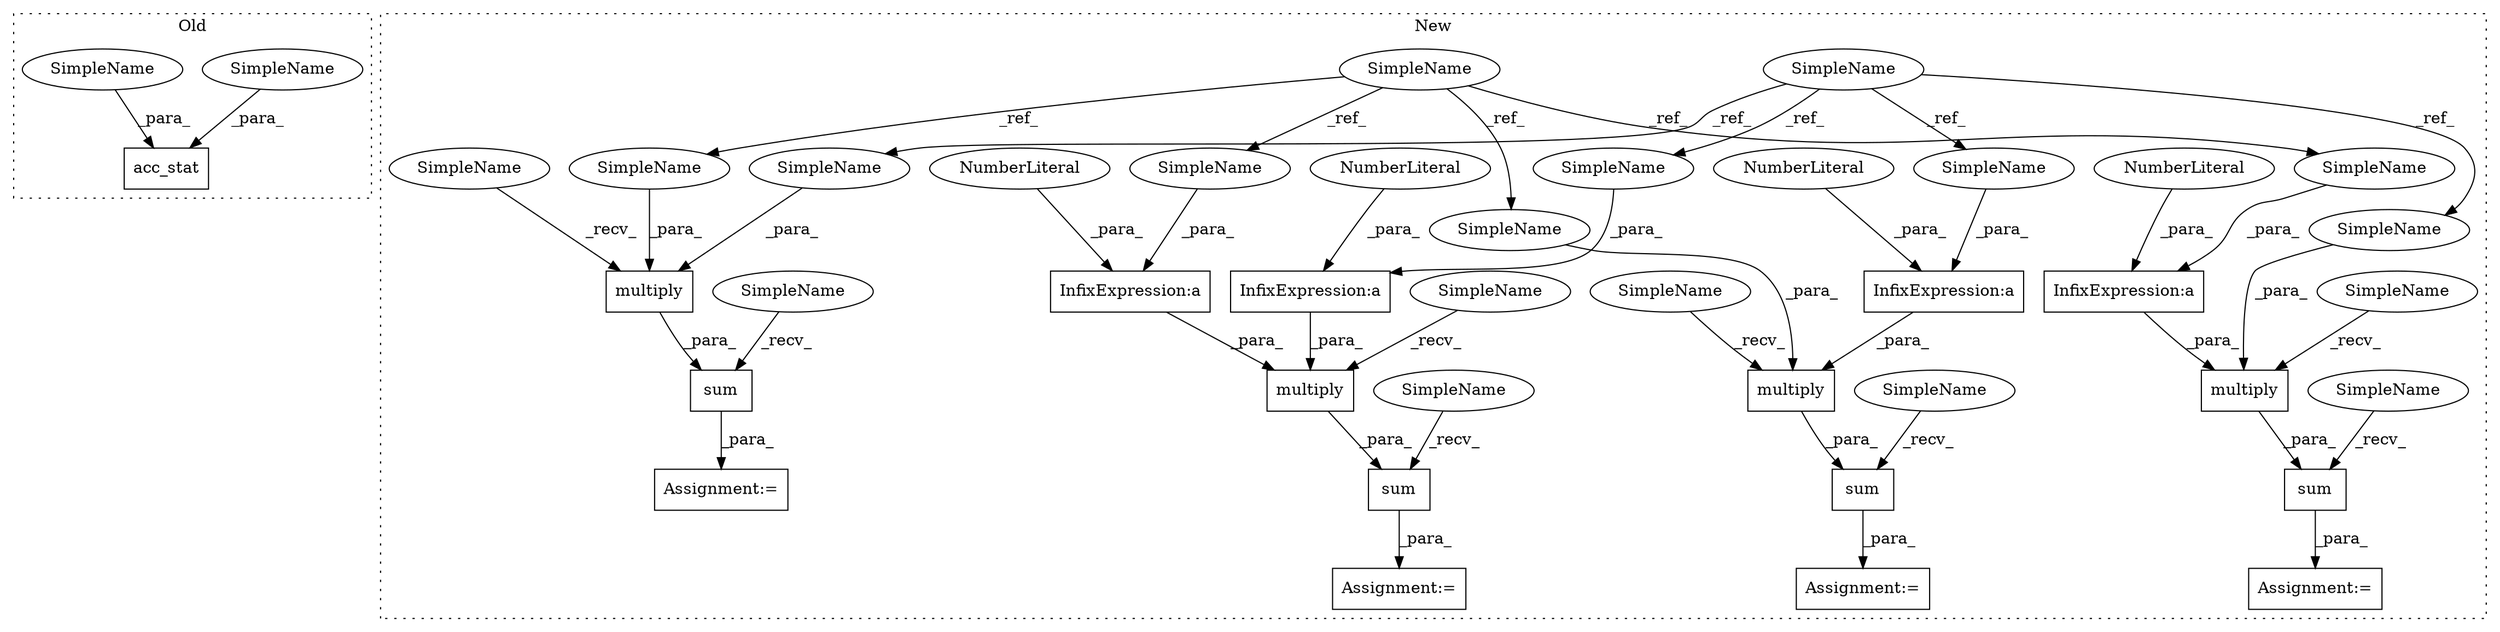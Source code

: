 digraph G {
subgraph cluster0 {
1 [label="acc_stat" a="32" s="2176,2208" l="9,1" shape="box"];
36 [label="SimpleName" a="42" s="2185" l="8" shape="ellipse"];
41 [label="SimpleName" a="42" s="2194" l="14" shape="ellipse"];
label = "Old";
style="dotted";
}
subgraph cluster1 {
2 [label="sum" a="32" s="2653,2708" l="4,1" shape="box"];
3 [label="InfixExpression:a" a="27" s="2673" l="3" shape="box"];
4 [label="NumberLiteral" a="34" s="2672" l="1" shape="ellipse"];
5 [label="multiply" a="32" s="2663,2699" l="9,1" shape="box"];
6 [label="sum" a="32" s="2258,2313" l="4,1" shape="box"];
7 [label="InfixExpression:a" a="27" s="2287" l="3" shape="box"];
8 [label="NumberLiteral" a="34" s="2286" l="1" shape="ellipse"];
9 [label="SimpleName" a="42" s="2191" l="14" shape="ellipse"];
10 [label="sum" a="32" s="2329,2380" l="4,1" shape="box"];
11 [label="multiply" a="32" s="2268,2304" l="9,1" shape="box"];
12 [label="SimpleName" a="42" s="2057" l="8" shape="ellipse"];
13 [label="multiply" a="32" s="2339,2371" l="9,1" shape="box"];
14 [label="Assignment:=" a="7" s="2322" l="1" shape="box"];
15 [label="Assignment:=" a="7" s="2646" l="1" shape="box"];
16 [label="Assignment:=" a="7" s="2251" l="1" shape="box"];
17 [label="InfixExpression:a" a="27" s="2596" l="3" shape="box"];
18 [label="InfixExpression:a" a="27" s="2609" l="3" shape="box"];
19 [label="NumberLiteral" a="34" s="2608" l="1" shape="ellipse"];
20 [label="NumberLiteral" a="34" s="2595" l="1" shape="ellipse"];
21 [label="sum" a="32" s="2576,2635" l="4,1" shape="box"];
22 [label="multiply" a="32" s="2586,2626" l="9,1" shape="box"];
23 [label="Assignment:=" a="7" s="2569" l="1" shape="box"];
24 [label="SimpleName" a="42" s="2570" l="5" shape="ellipse"];
25 [label="SimpleName" a="42" s="2252" l="5" shape="ellipse"];
26 [label="SimpleName" a="42" s="2262" l="5" shape="ellipse"];
27 [label="SimpleName" a="42" s="2647" l="5" shape="ellipse"];
28 [label="SimpleName" a="42" s="2657" l="5" shape="ellipse"];
29 [label="SimpleName" a="42" s="2580" l="5" shape="ellipse"];
30 [label="SimpleName" a="42" s="2323" l="5" shape="ellipse"];
31 [label="SimpleName" a="42" s="2333" l="5" shape="ellipse"];
32 [label="SimpleName" a="42" s="2348" l="8" shape="ellipse"];
33 [label="SimpleName" a="42" s="2599" l="8" shape="ellipse"];
34 [label="SimpleName" a="42" s="2676" l="8" shape="ellipse"];
35 [label="SimpleName" a="42" s="2277" l="8" shape="ellipse"];
37 [label="SimpleName" a="42" s="2685" l="14" shape="ellipse"];
38 [label="SimpleName" a="42" s="2612" l="14" shape="ellipse"];
39 [label="SimpleName" a="42" s="2357" l="14" shape="ellipse"];
40 [label="SimpleName" a="42" s="2290" l="14" shape="ellipse"];
label = "New";
style="dotted";
}
2 -> 15 [label="_para_"];
3 -> 5 [label="_para_"];
4 -> 3 [label="_para_"];
5 -> 2 [label="_para_"];
6 -> 16 [label="_para_"];
7 -> 11 [label="_para_"];
8 -> 7 [label="_para_"];
9 -> 40 [label="_ref_"];
9 -> 38 [label="_ref_"];
9 -> 39 [label="_ref_"];
9 -> 37 [label="_ref_"];
10 -> 14 [label="_para_"];
11 -> 6 [label="_para_"];
12 -> 33 [label="_ref_"];
12 -> 34 [label="_ref_"];
12 -> 35 [label="_ref_"];
12 -> 32 [label="_ref_"];
13 -> 10 [label="_para_"];
17 -> 22 [label="_para_"];
18 -> 22 [label="_para_"];
19 -> 18 [label="_para_"];
20 -> 17 [label="_para_"];
21 -> 23 [label="_para_"];
22 -> 21 [label="_para_"];
24 -> 21 [label="_recv_"];
25 -> 6 [label="_recv_"];
26 -> 11 [label="_recv_"];
27 -> 2 [label="_recv_"];
28 -> 5 [label="_recv_"];
29 -> 22 [label="_recv_"];
30 -> 10 [label="_recv_"];
31 -> 13 [label="_recv_"];
32 -> 13 [label="_para_"];
33 -> 17 [label="_para_"];
34 -> 3 [label="_para_"];
35 -> 11 [label="_para_"];
36 -> 1 [label="_para_"];
37 -> 5 [label="_para_"];
38 -> 18 [label="_para_"];
39 -> 13 [label="_para_"];
40 -> 7 [label="_para_"];
41 -> 1 [label="_para_"];
}
